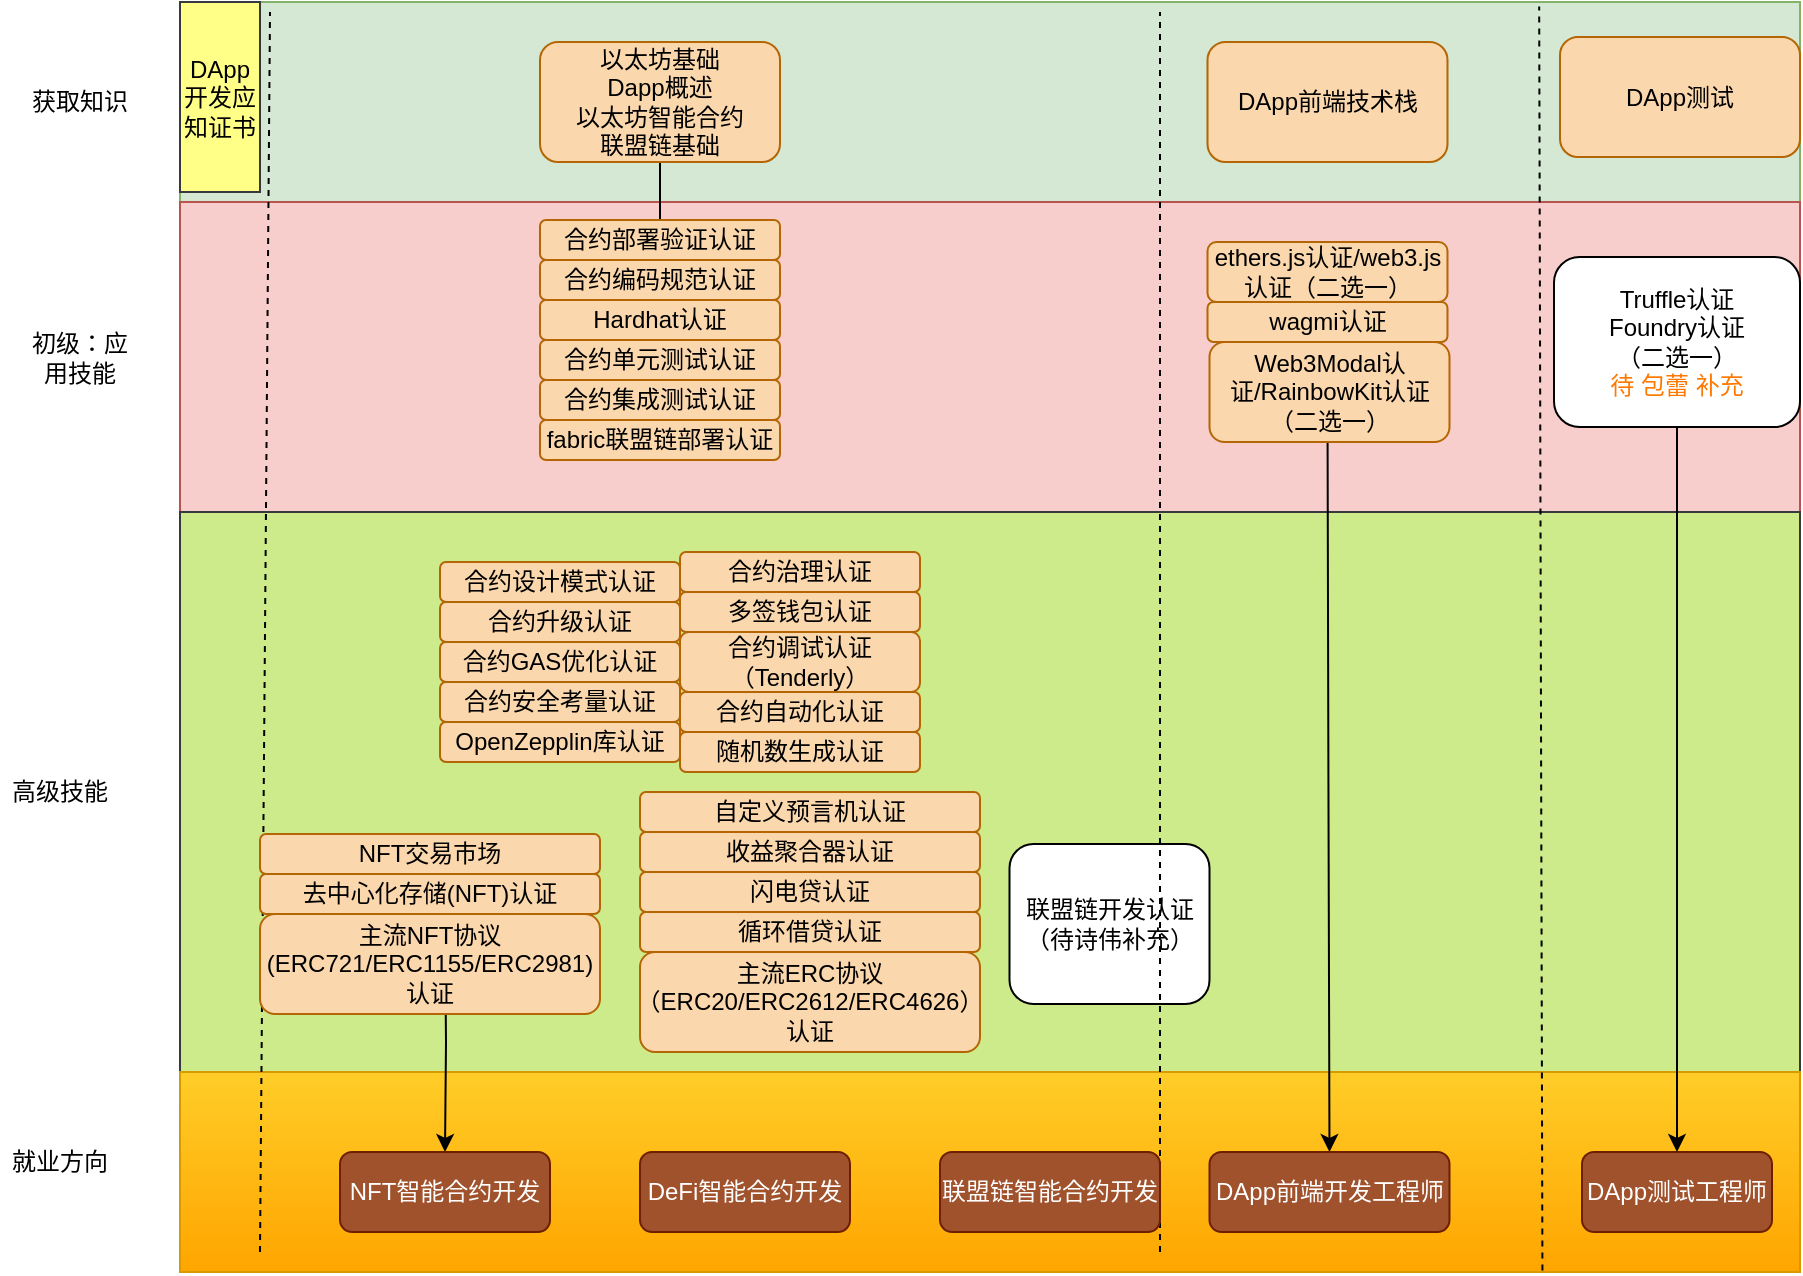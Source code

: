 <mxfile version="21.5.0" type="github">
  <diagram name="Page-1" id="HH8esK9ga7w3-hJnMdNn">
    <mxGraphModel dx="1220" dy="740" grid="1" gridSize="10" guides="1" tooltips="1" connect="1" arrows="1" fold="1" page="1" pageScale="1" pageWidth="827" pageHeight="1169" math="0" shadow="0">
      <root>
        <mxCell id="0" />
        <mxCell id="1" parent="0" />
        <mxCell id="7R218EViUMxOIvM_oaZn-3" value="" style="rounded=0;whiteSpace=wrap;html=1;fillColor=#d5e8d4;strokeColor=#82b366;" vertex="1" parent="1">
          <mxGeometry x="140" y="305" width="810" height="100" as="geometry" />
        </mxCell>
        <mxCell id="7R218EViUMxOIvM_oaZn-5" value="获取知识" style="text;html=1;strokeColor=none;fillColor=none;align=center;verticalAlign=middle;whiteSpace=wrap;rounded=0;" vertex="1" parent="1">
          <mxGeometry x="60" y="340" width="60" height="30" as="geometry" />
        </mxCell>
        <mxCell id="7R218EViUMxOIvM_oaZn-56" style="edgeStyle=orthogonalEdgeStyle;rounded=0;orthogonalLoop=1;jettySize=auto;html=1;exitX=0.5;exitY=1;exitDx=0;exitDy=0;" edge="1" parent="1" source="7R218EViUMxOIvM_oaZn-14" target="7R218EViUMxOIvM_oaZn-20">
          <mxGeometry relative="1" as="geometry" />
        </mxCell>
        <mxCell id="7R218EViUMxOIvM_oaZn-14" value="" style="rounded=0;whiteSpace=wrap;html=1;fillColor=#f8cecc;strokeColor=#b85450;" vertex="1" parent="1">
          <mxGeometry x="140" y="405" width="810" height="155" as="geometry" />
        </mxCell>
        <mxCell id="7R218EViUMxOIvM_oaZn-15" value="初级：应用技能" style="text;html=1;strokeColor=none;fillColor=none;align=center;verticalAlign=middle;whiteSpace=wrap;rounded=0;" vertex="1" parent="1">
          <mxGeometry x="60" y="467.5" width="60" height="30" as="geometry" />
        </mxCell>
        <mxCell id="7R218EViUMxOIvM_oaZn-16" value="DApp开发应知证书" style="rounded=0;whiteSpace=wrap;html=1;fillColor=#ffff88;strokeColor=#36393d;" vertex="1" parent="1">
          <mxGeometry x="140" y="305" width="40" height="95" as="geometry" />
        </mxCell>
        <mxCell id="7R218EViUMxOIvM_oaZn-20" value="" style="rounded=0;whiteSpace=wrap;html=1;fillColor=#cdeb8b;strokeColor=#36393d;" vertex="1" parent="1">
          <mxGeometry x="140" y="560" width="810" height="280" as="geometry" />
        </mxCell>
        <mxCell id="7R218EViUMxOIvM_oaZn-21" value="高级技能" style="text;html=1;strokeColor=none;fillColor=none;align=center;verticalAlign=middle;whiteSpace=wrap;rounded=0;" vertex="1" parent="1">
          <mxGeometry x="50" y="685" width="60" height="30" as="geometry" />
        </mxCell>
        <mxCell id="7R218EViUMxOIvM_oaZn-22" value="" style="rounded=0;whiteSpace=wrap;html=1;fillColor=#ffcd28;strokeColor=#d79b00;gradientColor=#ffa500;" vertex="1" parent="1">
          <mxGeometry x="140" y="840" width="810" height="100" as="geometry" />
        </mxCell>
        <mxCell id="7R218EViUMxOIvM_oaZn-23" value="就业方向" style="text;html=1;strokeColor=none;fillColor=none;align=center;verticalAlign=middle;whiteSpace=wrap;rounded=0;" vertex="1" parent="1">
          <mxGeometry x="50" y="870" width="60" height="30" as="geometry" />
        </mxCell>
        <mxCell id="7R218EViUMxOIvM_oaZn-29" value="DApp测试工程师" style="rounded=1;whiteSpace=wrap;html=1;fillColor=#a0522d;strokeColor=#6D1F00;fontColor=#ffffff;" vertex="1" parent="1">
          <mxGeometry x="841" y="880" width="95" height="40" as="geometry" />
        </mxCell>
        <mxCell id="7R218EViUMxOIvM_oaZn-50" value="" style="edgeStyle=orthogonalEdgeStyle;rounded=0;orthogonalLoop=1;jettySize=auto;html=1;" edge="1" parent="1" target="7R218EViUMxOIvM_oaZn-46">
          <mxGeometry relative="1" as="geometry">
            <mxPoint x="272.5" y="769" as="sourcePoint" />
          </mxGeometry>
        </mxCell>
        <mxCell id="7R218EViUMxOIvM_oaZn-37" value="联盟链开发认证（待诗伟补充）" style="rounded=1;whiteSpace=wrap;html=1;" vertex="1" parent="1">
          <mxGeometry x="554.75" y="726" width="100" height="80" as="geometry" />
        </mxCell>
        <mxCell id="7R218EViUMxOIvM_oaZn-40" value="" style="endArrow=none;dashed=1;html=1;rounded=0;" edge="1" parent="1">
          <mxGeometry width="50" height="50" relative="1" as="geometry">
            <mxPoint x="180" y="930" as="sourcePoint" />
            <mxPoint x="185" y="310" as="targetPoint" />
          </mxGeometry>
        </mxCell>
        <mxCell id="7R218EViUMxOIvM_oaZn-41" value="" style="endArrow=none;dashed=1;html=1;rounded=0;" edge="1" parent="1">
          <mxGeometry width="50" height="50" relative="1" as="geometry">
            <mxPoint x="630" y="930" as="sourcePoint" />
            <mxPoint x="630" y="310" as="targetPoint" />
          </mxGeometry>
        </mxCell>
        <mxCell id="7R218EViUMxOIvM_oaZn-57" style="edgeStyle=orthogonalEdgeStyle;rounded=0;orthogonalLoop=1;jettySize=auto;html=1;entryX=0.5;entryY=0;entryDx=0;entryDy=0;" edge="1" parent="1" target="7R218EViUMxOIvM_oaZn-49">
          <mxGeometry relative="1" as="geometry">
            <mxPoint x="713.737" y="500" as="sourcePoint" />
          </mxGeometry>
        </mxCell>
        <mxCell id="7R218EViUMxOIvM_oaZn-44" value="" style="endArrow=none;dashed=1;html=1;rounded=0;exitX=0.841;exitY=0.993;exitDx=0;exitDy=0;exitPerimeter=0;entryX=0.839;entryY=0.022;entryDx=0;entryDy=0;entryPerimeter=0;" edge="1" parent="1" source="7R218EViUMxOIvM_oaZn-22" target="7R218EViUMxOIvM_oaZn-3">
          <mxGeometry width="50" height="50" relative="1" as="geometry">
            <mxPoint x="820" y="740" as="sourcePoint" />
            <mxPoint x="820" y="280" as="targetPoint" />
          </mxGeometry>
        </mxCell>
        <mxCell id="7R218EViUMxOIvM_oaZn-46" value="NFT智能合约开发" style="rounded=1;whiteSpace=wrap;html=1;fillColor=#a0522d;strokeColor=#6D1F00;fontColor=#ffffff;" vertex="1" parent="1">
          <mxGeometry x="220" y="880" width="105" height="40" as="geometry" />
        </mxCell>
        <mxCell id="7R218EViUMxOIvM_oaZn-47" value="DeFi智能合约开发" style="rounded=1;whiteSpace=wrap;html=1;fillColor=#a0522d;strokeColor=#6D1F00;fontColor=#ffffff;" vertex="1" parent="1">
          <mxGeometry x="370" y="880" width="105" height="40" as="geometry" />
        </mxCell>
        <mxCell id="7R218EViUMxOIvM_oaZn-48" value="联盟链智能合约开发" style="rounded=1;whiteSpace=wrap;html=1;fillColor=#a0522d;strokeColor=#6D1F00;fontColor=#ffffff;" vertex="1" parent="1">
          <mxGeometry x="520" y="880" width="110" height="40" as="geometry" />
        </mxCell>
        <mxCell id="7R218EViUMxOIvM_oaZn-49" value="DApp前端开发工程师" style="rounded=1;whiteSpace=wrap;html=1;fillColor=#a0522d;strokeColor=#6D1F00;fontColor=#ffffff;" vertex="1" parent="1">
          <mxGeometry x="654.75" y="880" width="120" height="40" as="geometry" />
        </mxCell>
        <mxCell id="7R218EViUMxOIvM_oaZn-60" style="edgeStyle=orthogonalEdgeStyle;rounded=0;orthogonalLoop=1;jettySize=auto;html=1;entryX=0.5;entryY=0;entryDx=0;entryDy=0;" edge="1" parent="1" source="7R218EViUMxOIvM_oaZn-58" target="7R218EViUMxOIvM_oaZn-29">
          <mxGeometry relative="1" as="geometry" />
        </mxCell>
        <mxCell id="7R218EViUMxOIvM_oaZn-58" value="Truffle认证&lt;br style=&quot;border-color: var(--border-color); margin: 0px; outline: none; padding: 0px;&quot;&gt;Foundry认证&lt;br style=&quot;border-color: var(--border-color); margin: 0px; outline: none; padding: 0px;&quot;&gt;（二选一）&lt;br style=&quot;border-color: var(--border-color); margin: 0px; outline: none; padding: 0px;&quot;&gt;&lt;span style=&quot;border-color: var(--border-color); font-size: 9pt; text-align: left; margin: 0px; outline: none; padding: 0px; font-family: &amp;quot;PingFang SC&amp;quot;, Helvetica, Tahoma, &amp;quot;Hiragino Sans GB&amp;quot;, &amp;quot;Microsoft YaHei&amp;quot;, SimSun, Heiti, sans-serif; color: rgb(255, 120, 0);&quot;&gt;待 包蕾 补充&lt;/span&gt;" style="rounded=1;whiteSpace=wrap;html=1;" vertex="1" parent="1">
          <mxGeometry x="827" y="432.5" width="123" height="85" as="geometry" />
        </mxCell>
        <mxCell id="7R218EViUMxOIvM_oaZn-109" value="" style="edgeStyle=orthogonalEdgeStyle;rounded=0;orthogonalLoop=1;jettySize=auto;html=1;" edge="1" parent="1" source="7R218EViUMxOIvM_oaZn-61" target="7R218EViUMxOIvM_oaZn-68">
          <mxGeometry relative="1" as="geometry" />
        </mxCell>
        <mxCell id="7R218EViUMxOIvM_oaZn-61" value="以太坊基础&lt;br style=&quot;border-color: var(--border-color); text-align: left; margin: 0px; outline: none; padding: 0px; font-family: &amp;quot;PingFang SC&amp;quot;, Helvetica, Tahoma, &amp;quot;Hiragino Sans GB&amp;quot;, &amp;quot;Microsoft YaHei&amp;quot;, SimSun, Heiti, sans-serif; background-color: rgb(255, 255, 255);&quot;&gt;&lt;span style=&quot;&quot;&gt;Dapp概述&lt;/span&gt;&lt;br style=&quot;border-color: var(--border-color); text-align: left; margin: 0px; outline: none; padding: 0px; font-family: &amp;quot;PingFang SC&amp;quot;, Helvetica, Tahoma, &amp;quot;Hiragino Sans GB&amp;quot;, &amp;quot;Microsoft YaHei&amp;quot;, SimSun, Heiti, sans-serif; background-color: rgb(255, 255, 255);&quot;&gt;&lt;span style=&quot;&quot;&gt;以太坊智能合约&lt;/span&gt;&lt;br style=&quot;border-color: var(--border-color); text-align: left; margin: 0px; outline: none; padding: 0px; font-family: &amp;quot;PingFang SC&amp;quot;, Helvetica, Tahoma, &amp;quot;Hiragino Sans GB&amp;quot;, &amp;quot;Microsoft YaHei&amp;quot;, SimSun, Heiti, sans-serif; background-color: rgb(255, 255, 255);&quot;&gt;&lt;span style=&quot;&quot;&gt;联盟链基础&lt;/span&gt;" style="rounded=1;whiteSpace=wrap;html=1;fillColor=#fad7ac;strokeColor=#b46504;" vertex="1" parent="1">
          <mxGeometry x="320" y="325" width="120" height="60" as="geometry" />
        </mxCell>
        <mxCell id="7R218EViUMxOIvM_oaZn-62" value="DApp前端技术栈" style="rounded=1;whiteSpace=wrap;html=1;fillColor=#fad7ac;strokeColor=#b46504;" vertex="1" parent="1">
          <mxGeometry x="653.75" y="325" width="120" height="60" as="geometry" />
        </mxCell>
        <mxCell id="7R218EViUMxOIvM_oaZn-63" value="DApp测试" style="rounded=1;whiteSpace=wrap;html=1;fillColor=#fad7ac;strokeColor=#b46504;" vertex="1" parent="1">
          <mxGeometry x="830" y="322.5" width="120" height="60" as="geometry" />
        </mxCell>
        <mxCell id="7R218EViUMxOIvM_oaZn-80" value="" style="group" vertex="1" connectable="0" parent="1">
          <mxGeometry x="320" y="414" width="120" height="120" as="geometry" />
        </mxCell>
        <mxCell id="7R218EViUMxOIvM_oaZn-64" value="合约部署验证认证" style="rounded=1;whiteSpace=wrap;html=1;fillColor=#fad7ac;strokeColor=#b46504;" vertex="1" parent="7R218EViUMxOIvM_oaZn-80">
          <mxGeometry width="120" height="20" as="geometry" />
        </mxCell>
        <mxCell id="7R218EViUMxOIvM_oaZn-65" value="合约编码规范认证" style="rounded=1;whiteSpace=wrap;html=1;fillColor=#fad7ac;strokeColor=#b46504;" vertex="1" parent="7R218EViUMxOIvM_oaZn-80">
          <mxGeometry y="20" width="120" height="20" as="geometry" />
        </mxCell>
        <mxCell id="7R218EViUMxOIvM_oaZn-66" value="Hardhat认证" style="rounded=1;whiteSpace=wrap;html=1;fillColor=#fad7ac;strokeColor=#b46504;" vertex="1" parent="7R218EViUMxOIvM_oaZn-80">
          <mxGeometry y="40" width="120" height="20" as="geometry" />
        </mxCell>
        <mxCell id="7R218EViUMxOIvM_oaZn-67" value="合约单元测试认证" style="rounded=1;whiteSpace=wrap;html=1;fillColor=#fad7ac;strokeColor=#b46504;" vertex="1" parent="7R218EViUMxOIvM_oaZn-80">
          <mxGeometry y="60" width="120" height="20" as="geometry" />
        </mxCell>
        <mxCell id="7R218EViUMxOIvM_oaZn-68" value="合约集成测试认证" style="rounded=1;whiteSpace=wrap;html=1;fillColor=#fad7ac;strokeColor=#b46504;" vertex="1" parent="7R218EViUMxOIvM_oaZn-80">
          <mxGeometry y="80" width="120" height="20" as="geometry" />
        </mxCell>
        <mxCell id="7R218EViUMxOIvM_oaZn-69" value="fabric联盟链部署认证" style="rounded=1;whiteSpace=wrap;html=1;fillColor=#fad7ac;strokeColor=#b46504;" vertex="1" parent="7R218EViUMxOIvM_oaZn-80">
          <mxGeometry y="100" width="120" height="20" as="geometry" />
        </mxCell>
        <mxCell id="7R218EViUMxOIvM_oaZn-81" value="" style="group" vertex="1" connectable="0" parent="1">
          <mxGeometry x="653.75" y="425" width="121" height="100" as="geometry" />
        </mxCell>
        <mxCell id="7R218EViUMxOIvM_oaZn-70" value="ethers.js认证/web3.js认证（二选一）" style="rounded=1;whiteSpace=wrap;html=1;fillColor=#fad7ac;strokeColor=#b46504;" vertex="1" parent="7R218EViUMxOIvM_oaZn-81">
          <mxGeometry width="120" height="30" as="geometry" />
        </mxCell>
        <mxCell id="7R218EViUMxOIvM_oaZn-71" value="wagmi认证" style="rounded=1;whiteSpace=wrap;html=1;fillColor=#fad7ac;strokeColor=#b46504;" vertex="1" parent="7R218EViUMxOIvM_oaZn-81">
          <mxGeometry y="30" width="120" height="20" as="geometry" />
        </mxCell>
        <mxCell id="7R218EViUMxOIvM_oaZn-72" value="Web3Modal认证/RainbowKit认证（二选一）" style="rounded=1;whiteSpace=wrap;html=1;fillColor=#fad7ac;strokeColor=#b46504;" vertex="1" parent="7R218EViUMxOIvM_oaZn-81">
          <mxGeometry x="1" y="50" width="120" height="50" as="geometry" />
        </mxCell>
        <mxCell id="7R218EViUMxOIvM_oaZn-83" value="合约设计模式认证" style="rounded=1;whiteSpace=wrap;html=1;fillColor=#fad7ac;strokeColor=#b46504;" vertex="1" parent="1">
          <mxGeometry x="270" y="585" width="120" height="20" as="geometry" />
        </mxCell>
        <mxCell id="7R218EViUMxOIvM_oaZn-84" value="合约升级认证" style="rounded=1;whiteSpace=wrap;html=1;fillColor=#fad7ac;strokeColor=#b46504;" vertex="1" parent="1">
          <mxGeometry x="270" y="605" width="120" height="20" as="geometry" />
        </mxCell>
        <mxCell id="7R218EViUMxOIvM_oaZn-85" value="合约GAS优化认证" style="rounded=1;whiteSpace=wrap;html=1;fillColor=#fad7ac;strokeColor=#b46504;" vertex="1" parent="1">
          <mxGeometry x="270" y="625" width="120" height="20" as="geometry" />
        </mxCell>
        <mxCell id="7R218EViUMxOIvM_oaZn-86" value="合约安全考量认证" style="rounded=1;whiteSpace=wrap;html=1;fillColor=#fad7ac;strokeColor=#b46504;" vertex="1" parent="1">
          <mxGeometry x="270" y="645" width="120" height="20" as="geometry" />
        </mxCell>
        <mxCell id="7R218EViUMxOIvM_oaZn-87" value="OpenZepplin库认证" style="rounded=1;whiteSpace=wrap;html=1;fillColor=#fad7ac;strokeColor=#b46504;" vertex="1" parent="1">
          <mxGeometry x="270" y="665" width="120" height="20" as="geometry" />
        </mxCell>
        <mxCell id="7R218EViUMxOIvM_oaZn-88" value="合约治理认证" style="rounded=1;whiteSpace=wrap;html=1;fillColor=#fad7ac;strokeColor=#b46504;" vertex="1" parent="1">
          <mxGeometry x="390" y="580" width="120" height="20" as="geometry" />
        </mxCell>
        <mxCell id="7R218EViUMxOIvM_oaZn-89" value="多签钱包认证" style="rounded=1;whiteSpace=wrap;html=1;fillColor=#fad7ac;strokeColor=#b46504;" vertex="1" parent="1">
          <mxGeometry x="390" y="600" width="120" height="20" as="geometry" />
        </mxCell>
        <mxCell id="7R218EViUMxOIvM_oaZn-90" value="合约调试认证（Tenderly）" style="rounded=1;whiteSpace=wrap;html=1;fillColor=#fad7ac;strokeColor=#b46504;" vertex="1" parent="1">
          <mxGeometry x="390" y="620" width="120" height="30" as="geometry" />
        </mxCell>
        <mxCell id="7R218EViUMxOIvM_oaZn-92" value="合约自动化认证" style="rounded=1;whiteSpace=wrap;html=1;fillColor=#fad7ac;strokeColor=#b46504;" vertex="1" parent="1">
          <mxGeometry x="390" y="650" width="120" height="20" as="geometry" />
        </mxCell>
        <mxCell id="7R218EViUMxOIvM_oaZn-93" value="随机数生成认证" style="rounded=1;whiteSpace=wrap;html=1;fillColor=#fad7ac;strokeColor=#b46504;" vertex="1" parent="1">
          <mxGeometry x="390" y="670" width="120" height="20" as="geometry" />
        </mxCell>
        <mxCell id="7R218EViUMxOIvM_oaZn-107" value="" style="group" vertex="1" connectable="0" parent="1">
          <mxGeometry x="370" y="700" width="170" height="130" as="geometry" />
        </mxCell>
        <mxCell id="7R218EViUMxOIvM_oaZn-102" value="主流ERC协议（ERC20/ERC2612/ERC4626）认证" style="rounded=1;whiteSpace=wrap;html=1;fillColor=#fad7ac;strokeColor=#b46504;container=0;" vertex="1" parent="7R218EViUMxOIvM_oaZn-107">
          <mxGeometry y="80" width="170" height="50" as="geometry" />
        </mxCell>
        <mxCell id="7R218EViUMxOIvM_oaZn-103" value="闪电贷认证" style="rounded=1;whiteSpace=wrap;html=1;fillColor=#fad7ac;strokeColor=#b46504;" vertex="1" parent="7R218EViUMxOIvM_oaZn-107">
          <mxGeometry y="40" width="170" height="20" as="geometry" />
        </mxCell>
        <mxCell id="7R218EViUMxOIvM_oaZn-104" value="循环借贷认证" style="rounded=1;whiteSpace=wrap;html=1;fillColor=#fad7ac;strokeColor=#b46504;" vertex="1" parent="7R218EViUMxOIvM_oaZn-107">
          <mxGeometry y="60" width="170" height="20" as="geometry" />
        </mxCell>
        <mxCell id="7R218EViUMxOIvM_oaZn-105" value="收益聚合器认证" style="rounded=1;whiteSpace=wrap;html=1;fillColor=#fad7ac;strokeColor=#b46504;" vertex="1" parent="7R218EViUMxOIvM_oaZn-107">
          <mxGeometry y="20" width="170" height="20" as="geometry" />
        </mxCell>
        <mxCell id="7R218EViUMxOIvM_oaZn-106" value="自定义预言机认证" style="rounded=1;whiteSpace=wrap;html=1;fillColor=#fad7ac;strokeColor=#b46504;" vertex="1" parent="7R218EViUMxOIvM_oaZn-107">
          <mxGeometry width="170" height="20" as="geometry" />
        </mxCell>
        <mxCell id="7R218EViUMxOIvM_oaZn-108" value="" style="group" vertex="1" connectable="0" parent="1">
          <mxGeometry x="180" y="721" width="170" height="90" as="geometry" />
        </mxCell>
        <mxCell id="7R218EViUMxOIvM_oaZn-96" value="主流NFT协议(ERC721/ERC1155/ERC2981)认证" style="rounded=1;whiteSpace=wrap;html=1;fillColor=#fad7ac;strokeColor=#b46504;container=0;" vertex="1" parent="7R218EViUMxOIvM_oaZn-108">
          <mxGeometry y="40" width="170" height="50" as="geometry" />
        </mxCell>
        <mxCell id="7R218EViUMxOIvM_oaZn-97" value="NFT交易市场" style="rounded=1;whiteSpace=wrap;html=1;fillColor=#fad7ac;strokeColor=#b46504;" vertex="1" parent="7R218EViUMxOIvM_oaZn-108">
          <mxGeometry width="170" height="20" as="geometry" />
        </mxCell>
        <mxCell id="7R218EViUMxOIvM_oaZn-98" value="去中心化存储(NFT)认证" style="rounded=1;whiteSpace=wrap;html=1;fillColor=#fad7ac;strokeColor=#b46504;" vertex="1" parent="7R218EViUMxOIvM_oaZn-108">
          <mxGeometry y="20" width="170" height="20" as="geometry" />
        </mxCell>
      </root>
    </mxGraphModel>
  </diagram>
</mxfile>
